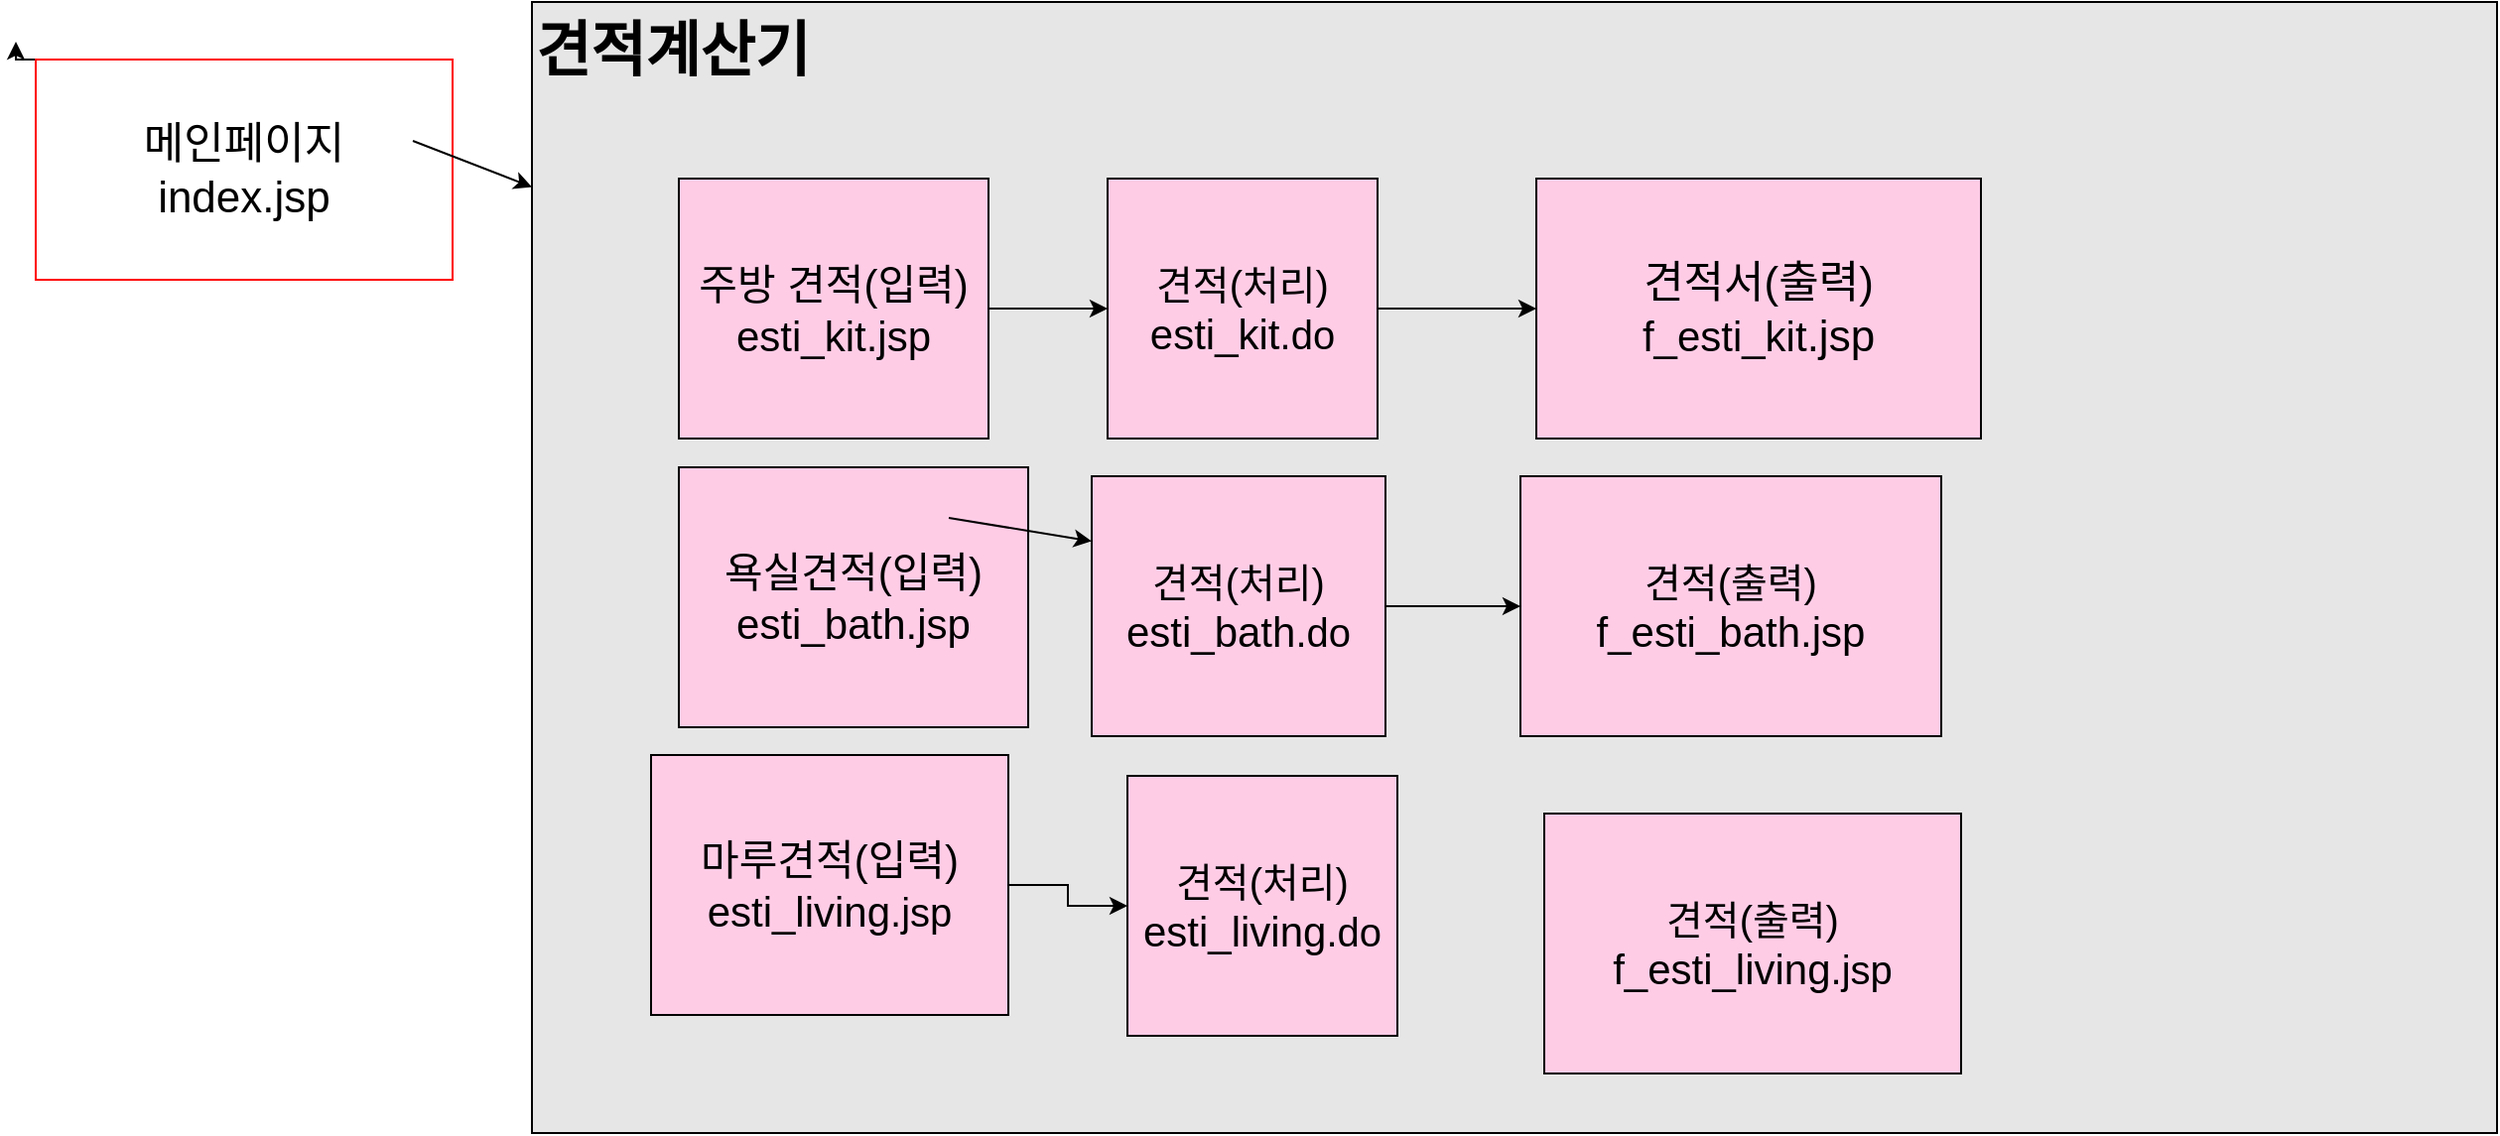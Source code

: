 <mxfile version="13.3.9" type="device"><diagram id="PK_MCrpRdsQcLRwFqALL" name="Page-1"><mxGraphModel dx="2031" dy="1019" grid="1" gridSize="10" guides="1" tooltips="1" connect="1" arrows="1" fold="1" page="1" pageScale="1" pageWidth="827" pageHeight="1169" math="0" shadow="0"><root><mxCell id="0"/><mxCell id="1" parent="0"/><mxCell id="XePfQkx92Ghg_qCx44aD-2" value="견적계산기" style="rounded=0;whiteSpace=wrap;html=1;strokeColor=#000000;fillColor=#E6E6E6;align=left;verticalAlign=top;fontSize=30;fontStyle=1" vertex="1" parent="1"><mxGeometry x="560" y="30" width="990" height="570" as="geometry"/></mxCell><mxCell id="XePfQkx92Ghg_qCx44aD-9" value="" style="edgeStyle=orthogonalEdgeStyle;rounded=0;orthogonalLoop=1;jettySize=auto;html=1;" edge="1" parent="1" source="XePfQkx92Ghg_qCx44aD-3" target="XePfQkx92Ghg_qCx44aD-8"><mxGeometry relative="1" as="geometry"/></mxCell><mxCell id="XePfQkx92Ghg_qCx44aD-3" value="주방 견적(입력)&lt;br style=&quot;font-size: 21px&quot;&gt;esti_kit.jsp" style="rounded=0;whiteSpace=wrap;html=1;fillColor=#FFCCE6;fontSize=21;" vertex="1" parent="1"><mxGeometry x="634" y="119" width="156" height="131" as="geometry"/></mxCell><mxCell id="XePfQkx92Ghg_qCx44aD-11" value="" style="edgeStyle=orthogonalEdgeStyle;rounded=0;orthogonalLoop=1;jettySize=auto;html=1;" edge="1" parent="1" source="XePfQkx92Ghg_qCx44aD-8" target="XePfQkx92Ghg_qCx44aD-10"><mxGeometry relative="1" as="geometry"/></mxCell><mxCell id="XePfQkx92Ghg_qCx44aD-8" value="견적(처리)&lt;br style=&quot;font-size: 20px&quot;&gt;&lt;span style=&quot;font-size: 21px&quot;&gt;esti_kit&lt;/span&gt;.do" style="rounded=0;whiteSpace=wrap;html=1;fillColor=#FFCCE6;fontSize=20;" vertex="1" parent="1"><mxGeometry x="850" y="119" width="136" height="131" as="geometry"/></mxCell><mxCell id="XePfQkx92Ghg_qCx44aD-10" value="&lt;font style=&quot;font-size: 22px&quot;&gt;견적서(출력)&lt;br&gt;&lt;span style=&quot;font-size: 21px&quot;&gt;f_esti_kit&lt;/span&gt;.jsp&lt;/font&gt;" style="rounded=0;whiteSpace=wrap;html=1;fillColor=#FFCCE6;" vertex="1" parent="1"><mxGeometry x="1066" y="119" width="224" height="131" as="geometry"/></mxCell><mxCell id="XePfQkx92Ghg_qCx44aD-14" style="edgeStyle=orthogonalEdgeStyle;rounded=0;orthogonalLoop=1;jettySize=auto;html=1;exitX=0;exitY=0;exitDx=0;exitDy=0;fontSize=22;" edge="1" parent="1" source="XePfQkx92Ghg_qCx44aD-4"><mxGeometry relative="1" as="geometry"><mxPoint x="300" y="50" as="targetPoint"/></mxGeometry></mxCell><mxCell id="XePfQkx92Ghg_qCx44aD-4" value="메인페이지&lt;br style=&quot;font-size: 22px;&quot;&gt;index.jsp" style="rounded=0;whiteSpace=wrap;html=1;strokeColor=#FF0000;fontSize=22;" vertex="1" parent="1"><mxGeometry x="310" y="59" width="210" height="111" as="geometry"/></mxCell><mxCell id="XePfQkx92Ghg_qCx44aD-7" value="" style="endArrow=classic;html=1;" edge="1" parent="1" target="XePfQkx92Ghg_qCx44aD-2"><mxGeometry width="50" height="50" relative="1" as="geometry"><mxPoint x="500" y="100" as="sourcePoint"/><mxPoint x="550" y="50" as="targetPoint"/></mxGeometry></mxCell><mxCell id="XePfQkx92Ghg_qCx44aD-15" value="욕실견적(입력)&lt;br style=&quot;font-size: 21px&quot;&gt;esti_bath.jsp" style="rounded=0;whiteSpace=wrap;html=1;fillColor=#FFCCE6;fontSize=21;" vertex="1" parent="1"><mxGeometry x="634" y="264.5" width="176" height="131" as="geometry"/></mxCell><mxCell id="XePfQkx92Ghg_qCx44aD-30" value="" style="edgeStyle=orthogonalEdgeStyle;rounded=0;orthogonalLoop=1;jettySize=auto;html=1;fontSize=22;" edge="1" parent="1" source="XePfQkx92Ghg_qCx44aD-16" target="XePfQkx92Ghg_qCx44aD-18"><mxGeometry relative="1" as="geometry"/></mxCell><mxCell id="XePfQkx92Ghg_qCx44aD-16" value="마루견적(입력)&lt;br style=&quot;font-size: 21px&quot;&gt;esti_living&lt;span style=&quot;font-size: 20px&quot;&gt;.jsp&lt;/span&gt;" style="rounded=0;whiteSpace=wrap;html=1;fillColor=#FFCCE6;fontSize=21;" vertex="1" parent="1"><mxGeometry x="620" y="409.5" width="180" height="131" as="geometry"/></mxCell><mxCell id="XePfQkx92Ghg_qCx44aD-33" value="" style="edgeStyle=orthogonalEdgeStyle;rounded=0;orthogonalLoop=1;jettySize=auto;html=1;fontSize=22;" edge="1" parent="1" source="XePfQkx92Ghg_qCx44aD-17" target="XePfQkx92Ghg_qCx44aD-32"><mxGeometry relative="1" as="geometry"/></mxCell><mxCell id="XePfQkx92Ghg_qCx44aD-17" value="견적(처리)&lt;br style=&quot;font-size: 20px&quot;&gt;&lt;span style=&quot;font-size: 21px&quot;&gt;esti_bath&lt;/span&gt;.do" style="rounded=0;whiteSpace=wrap;html=1;fillColor=#FFCCE6;fontSize=20;" vertex="1" parent="1"><mxGeometry x="842" y="269" width="148" height="131" as="geometry"/></mxCell><mxCell id="XePfQkx92Ghg_qCx44aD-32" value="견적(출력)&lt;br style=&quot;font-size: 20px&quot;&gt;&lt;span style=&quot;font-size: 21px&quot;&gt;f_esti_bath.jsp&lt;/span&gt;" style="rounded=0;whiteSpace=wrap;html=1;fillColor=#FFCCE6;fontSize=20;" vertex="1" parent="1"><mxGeometry x="1058" y="269" width="212" height="131" as="geometry"/></mxCell><mxCell id="XePfQkx92Ghg_qCx44aD-18" value="견적(처리)&lt;br style=&quot;font-size: 20px&quot;&gt;&lt;span style=&quot;font-size: 21px&quot;&gt;esti_living&lt;/span&gt;.do" style="rounded=0;whiteSpace=wrap;html=1;fillColor=#FFCCE6;fontSize=20;" vertex="1" parent="1"><mxGeometry x="860" y="420" width="136" height="131" as="geometry"/></mxCell><mxCell id="XePfQkx92Ghg_qCx44aD-20" value="견적(출력)&lt;br style=&quot;font-size: 20px&quot;&gt;&lt;span style=&quot;font-size: 21px&quot;&gt;f_esti_living&lt;/span&gt;.jsp" style="rounded=0;whiteSpace=wrap;html=1;fillColor=#FFCCE6;fontSize=20;" vertex="1" parent="1"><mxGeometry x="1070" y="439" width="210" height="131" as="geometry"/></mxCell><mxCell id="XePfQkx92Ghg_qCx44aD-28" value="" style="endArrow=classic;html=1;fontSize=22;entryX=0;entryY=0.25;entryDx=0;entryDy=0;" edge="1" parent="1" target="XePfQkx92Ghg_qCx44aD-17"><mxGeometry width="50" height="50" relative="1" as="geometry"><mxPoint x="770" y="290" as="sourcePoint"/><mxPoint x="820" y="240" as="targetPoint"/></mxGeometry></mxCell></root></mxGraphModel></diagram></mxfile>